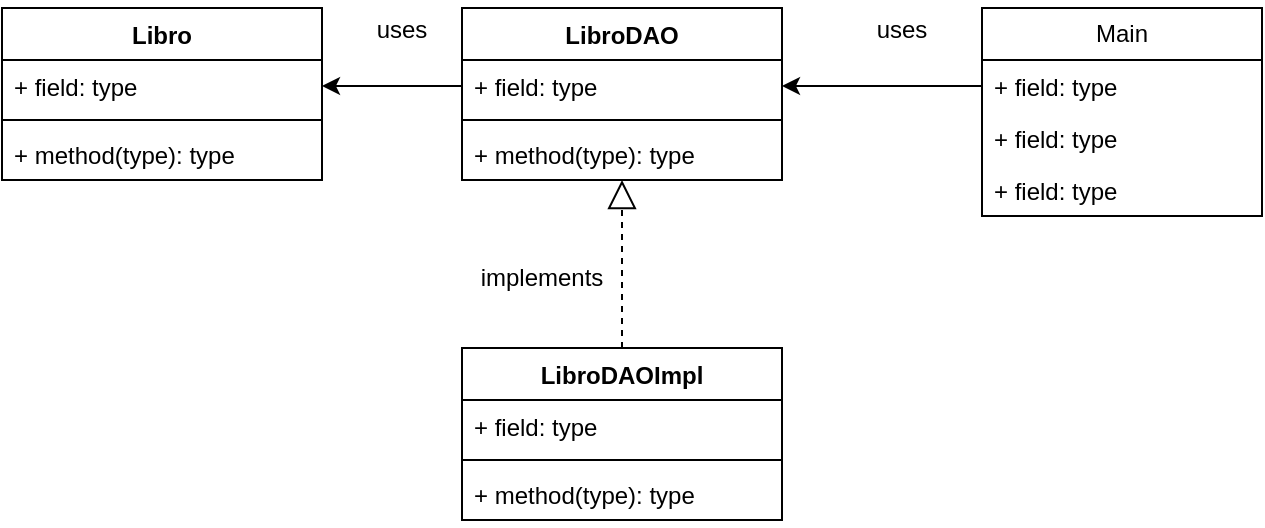 <mxfile version="22.1.7" type="github">
  <diagram name="Página-1" id="1VkCMX_6mBlBxNHUhh2H">
    <mxGraphModel dx="880" dy="468" grid="1" gridSize="10" guides="1" tooltips="1" connect="1" arrows="1" fold="1" page="1" pageScale="1" pageWidth="827" pageHeight="1169" math="0" shadow="0">
      <root>
        <mxCell id="0" />
        <mxCell id="1" parent="0" />
        <mxCell id="yjbWLHz0moNetwAKhXoF-9" value="Main" style="swimlane;fontStyle=0;childLayout=stackLayout;horizontal=1;startSize=26;fillColor=none;horizontalStack=0;resizeParent=1;resizeParentMax=0;resizeLast=0;collapsible=1;marginBottom=0;whiteSpace=wrap;html=1;" vertex="1" parent="1">
          <mxGeometry x="580" y="120" width="140" height="104" as="geometry" />
        </mxCell>
        <mxCell id="yjbWLHz0moNetwAKhXoF-10" value="+ field: type" style="text;strokeColor=none;fillColor=none;align=left;verticalAlign=top;spacingLeft=4;spacingRight=4;overflow=hidden;rotatable=0;points=[[0,0.5],[1,0.5]];portConstraint=eastwest;whiteSpace=wrap;html=1;" vertex="1" parent="yjbWLHz0moNetwAKhXoF-9">
          <mxGeometry y="26" width="140" height="26" as="geometry" />
        </mxCell>
        <mxCell id="yjbWLHz0moNetwAKhXoF-11" value="+ field: type" style="text;strokeColor=none;fillColor=none;align=left;verticalAlign=top;spacingLeft=4;spacingRight=4;overflow=hidden;rotatable=0;points=[[0,0.5],[1,0.5]];portConstraint=eastwest;whiteSpace=wrap;html=1;" vertex="1" parent="yjbWLHz0moNetwAKhXoF-9">
          <mxGeometry y="52" width="140" height="26" as="geometry" />
        </mxCell>
        <mxCell id="yjbWLHz0moNetwAKhXoF-12" value="+ field: type" style="text;strokeColor=none;fillColor=none;align=left;verticalAlign=top;spacingLeft=4;spacingRight=4;overflow=hidden;rotatable=0;points=[[0,0.5],[1,0.5]];portConstraint=eastwest;whiteSpace=wrap;html=1;" vertex="1" parent="yjbWLHz0moNetwAKhXoF-9">
          <mxGeometry y="78" width="140" height="26" as="geometry" />
        </mxCell>
        <mxCell id="yjbWLHz0moNetwAKhXoF-17" value="Libro" style="swimlane;fontStyle=1;align=center;verticalAlign=top;childLayout=stackLayout;horizontal=1;startSize=26;horizontalStack=0;resizeParent=1;resizeParentMax=0;resizeLast=0;collapsible=1;marginBottom=0;whiteSpace=wrap;html=1;" vertex="1" parent="1">
          <mxGeometry x="90" y="120" width="160" height="86" as="geometry" />
        </mxCell>
        <mxCell id="yjbWLHz0moNetwAKhXoF-18" value="+ field: type" style="text;strokeColor=none;fillColor=none;align=left;verticalAlign=top;spacingLeft=4;spacingRight=4;overflow=hidden;rotatable=0;points=[[0,0.5],[1,0.5]];portConstraint=eastwest;whiteSpace=wrap;html=1;" vertex="1" parent="yjbWLHz0moNetwAKhXoF-17">
          <mxGeometry y="26" width="160" height="26" as="geometry" />
        </mxCell>
        <mxCell id="yjbWLHz0moNetwAKhXoF-19" value="" style="line;strokeWidth=1;fillColor=none;align=left;verticalAlign=middle;spacingTop=-1;spacingLeft=3;spacingRight=3;rotatable=0;labelPosition=right;points=[];portConstraint=eastwest;strokeColor=inherit;" vertex="1" parent="yjbWLHz0moNetwAKhXoF-17">
          <mxGeometry y="52" width="160" height="8" as="geometry" />
        </mxCell>
        <mxCell id="yjbWLHz0moNetwAKhXoF-20" value="+ method(type): type" style="text;strokeColor=none;fillColor=none;align=left;verticalAlign=top;spacingLeft=4;spacingRight=4;overflow=hidden;rotatable=0;points=[[0,0.5],[1,0.5]];portConstraint=eastwest;whiteSpace=wrap;html=1;" vertex="1" parent="yjbWLHz0moNetwAKhXoF-17">
          <mxGeometry y="60" width="160" height="26" as="geometry" />
        </mxCell>
        <mxCell id="yjbWLHz0moNetwAKhXoF-25" value="LibroDAO" style="swimlane;fontStyle=1;align=center;verticalAlign=top;childLayout=stackLayout;horizontal=1;startSize=26;horizontalStack=0;resizeParent=1;resizeParentMax=0;resizeLast=0;collapsible=1;marginBottom=0;whiteSpace=wrap;html=1;" vertex="1" parent="1">
          <mxGeometry x="320" y="120" width="160" height="86" as="geometry" />
        </mxCell>
        <mxCell id="yjbWLHz0moNetwAKhXoF-26" value="+ field: type" style="text;strokeColor=none;fillColor=none;align=left;verticalAlign=top;spacingLeft=4;spacingRight=4;overflow=hidden;rotatable=0;points=[[0,0.5],[1,0.5]];portConstraint=eastwest;whiteSpace=wrap;html=1;" vertex="1" parent="yjbWLHz0moNetwAKhXoF-25">
          <mxGeometry y="26" width="160" height="26" as="geometry" />
        </mxCell>
        <mxCell id="yjbWLHz0moNetwAKhXoF-27" value="" style="line;strokeWidth=1;fillColor=none;align=left;verticalAlign=middle;spacingTop=-1;spacingLeft=3;spacingRight=3;rotatable=0;labelPosition=right;points=[];portConstraint=eastwest;strokeColor=inherit;" vertex="1" parent="yjbWLHz0moNetwAKhXoF-25">
          <mxGeometry y="52" width="160" height="8" as="geometry" />
        </mxCell>
        <mxCell id="yjbWLHz0moNetwAKhXoF-28" value="+ method(type): type" style="text;strokeColor=none;fillColor=none;align=left;verticalAlign=top;spacingLeft=4;spacingRight=4;overflow=hidden;rotatable=0;points=[[0,0.5],[1,0.5]];portConstraint=eastwest;whiteSpace=wrap;html=1;" vertex="1" parent="yjbWLHz0moNetwAKhXoF-25">
          <mxGeometry y="60" width="160" height="26" as="geometry" />
        </mxCell>
        <mxCell id="yjbWLHz0moNetwAKhXoF-33" value="LibroDAOImpl" style="swimlane;fontStyle=1;align=center;verticalAlign=top;childLayout=stackLayout;horizontal=1;startSize=26;horizontalStack=0;resizeParent=1;resizeParentMax=0;resizeLast=0;collapsible=1;marginBottom=0;whiteSpace=wrap;html=1;" vertex="1" parent="1">
          <mxGeometry x="320" y="290" width="160" height="86" as="geometry" />
        </mxCell>
        <mxCell id="yjbWLHz0moNetwAKhXoF-34" value="+ field: type" style="text;strokeColor=none;fillColor=none;align=left;verticalAlign=top;spacingLeft=4;spacingRight=4;overflow=hidden;rotatable=0;points=[[0,0.5],[1,0.5]];portConstraint=eastwest;whiteSpace=wrap;html=1;" vertex="1" parent="yjbWLHz0moNetwAKhXoF-33">
          <mxGeometry y="26" width="160" height="26" as="geometry" />
        </mxCell>
        <mxCell id="yjbWLHz0moNetwAKhXoF-35" value="" style="line;strokeWidth=1;fillColor=none;align=left;verticalAlign=middle;spacingTop=-1;spacingLeft=3;spacingRight=3;rotatable=0;labelPosition=right;points=[];portConstraint=eastwest;strokeColor=inherit;" vertex="1" parent="yjbWLHz0moNetwAKhXoF-33">
          <mxGeometry y="52" width="160" height="8" as="geometry" />
        </mxCell>
        <mxCell id="yjbWLHz0moNetwAKhXoF-36" value="+ method(type): type" style="text;strokeColor=none;fillColor=none;align=left;verticalAlign=top;spacingLeft=4;spacingRight=4;overflow=hidden;rotatable=0;points=[[0,0.5],[1,0.5]];portConstraint=eastwest;whiteSpace=wrap;html=1;" vertex="1" parent="yjbWLHz0moNetwAKhXoF-33">
          <mxGeometry y="60" width="160" height="26" as="geometry" />
        </mxCell>
        <mxCell id="yjbWLHz0moNetwAKhXoF-39" value="" style="endArrow=block;dashed=1;endFill=0;endSize=12;html=1;rounded=0;exitX=0.5;exitY=0;exitDx=0;exitDy=0;entryX=0.5;entryY=1;entryDx=0;entryDy=0;entryPerimeter=0;" edge="1" parent="1" source="yjbWLHz0moNetwAKhXoF-33" target="yjbWLHz0moNetwAKhXoF-28">
          <mxGeometry width="160" relative="1" as="geometry">
            <mxPoint x="330" y="250" as="sourcePoint" />
            <mxPoint x="490" y="250" as="targetPoint" />
          </mxGeometry>
        </mxCell>
        <mxCell id="yjbWLHz0moNetwAKhXoF-40" style="edgeStyle=orthogonalEdgeStyle;rounded=0;orthogonalLoop=1;jettySize=auto;html=1;exitX=0;exitY=0.5;exitDx=0;exitDy=0;entryX=1;entryY=0.5;entryDx=0;entryDy=0;" edge="1" parent="1" source="yjbWLHz0moNetwAKhXoF-26" target="yjbWLHz0moNetwAKhXoF-18">
          <mxGeometry relative="1" as="geometry" />
        </mxCell>
        <mxCell id="yjbWLHz0moNetwAKhXoF-42" style="edgeStyle=orthogonalEdgeStyle;rounded=0;orthogonalLoop=1;jettySize=auto;html=1;exitX=0;exitY=0.5;exitDx=0;exitDy=0;entryX=1;entryY=0.5;entryDx=0;entryDy=0;" edge="1" parent="1" source="yjbWLHz0moNetwAKhXoF-10" target="yjbWLHz0moNetwAKhXoF-26">
          <mxGeometry relative="1" as="geometry" />
        </mxCell>
        <mxCell id="yjbWLHz0moNetwAKhXoF-43" value="uses" style="text;html=1;strokeColor=none;fillColor=none;align=center;verticalAlign=middle;whiteSpace=wrap;rounded=0;" vertex="1" parent="1">
          <mxGeometry x="260" y="116" width="60" height="30" as="geometry" />
        </mxCell>
        <mxCell id="yjbWLHz0moNetwAKhXoF-44" value="uses" style="text;html=1;strokeColor=none;fillColor=none;align=center;verticalAlign=middle;whiteSpace=wrap;rounded=0;" vertex="1" parent="1">
          <mxGeometry x="510" y="116" width="60" height="30" as="geometry" />
        </mxCell>
        <mxCell id="yjbWLHz0moNetwAKhXoF-46" value="implements" style="text;html=1;strokeColor=none;fillColor=none;align=center;verticalAlign=middle;whiteSpace=wrap;rounded=0;" vertex="1" parent="1">
          <mxGeometry x="330" y="240" width="60" height="30" as="geometry" />
        </mxCell>
      </root>
    </mxGraphModel>
  </diagram>
</mxfile>
